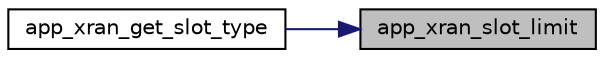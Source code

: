 digraph "app_xran_slot_limit"
{
 // LATEX_PDF_SIZE
  edge [fontname="Helvetica",fontsize="10",labelfontname="Helvetica",labelfontsize="10"];
  node [fontname="Helvetica",fontsize="10",shape=record];
  rankdir="RL";
  Node1 [label="app_xran_slot_limit",height=0.2,width=0.4,color="black", fillcolor="grey75", style="filled", fontcolor="black",tooltip=" "];
  Node1 -> Node2 [dir="back",color="midnightblue",fontsize="10",style="solid",fontname="Helvetica"];
  Node2 [label="app_xran_get_slot_type",height=0.2,width=0.4,color="black", fillcolor="white", style="filled",URL="$common_8c.html#a0c617a0804e2a4eda51b402b03922dc2",tooltip=" "];
}
